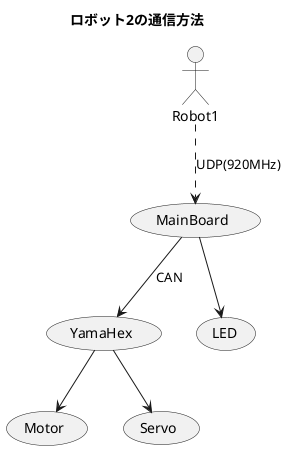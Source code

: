 @startuml robot2_communication_type
title ロボット2の通信方法
Robot1 ..> (MainBoard): UDP(920MHz)
(MainBoard) -down-> (YamaHex): CAN
(YamaHex) -down-> (Motor)
(YamaHex) -down-> (Servo)
(MainBoard) -down-> (LED)
@enduml